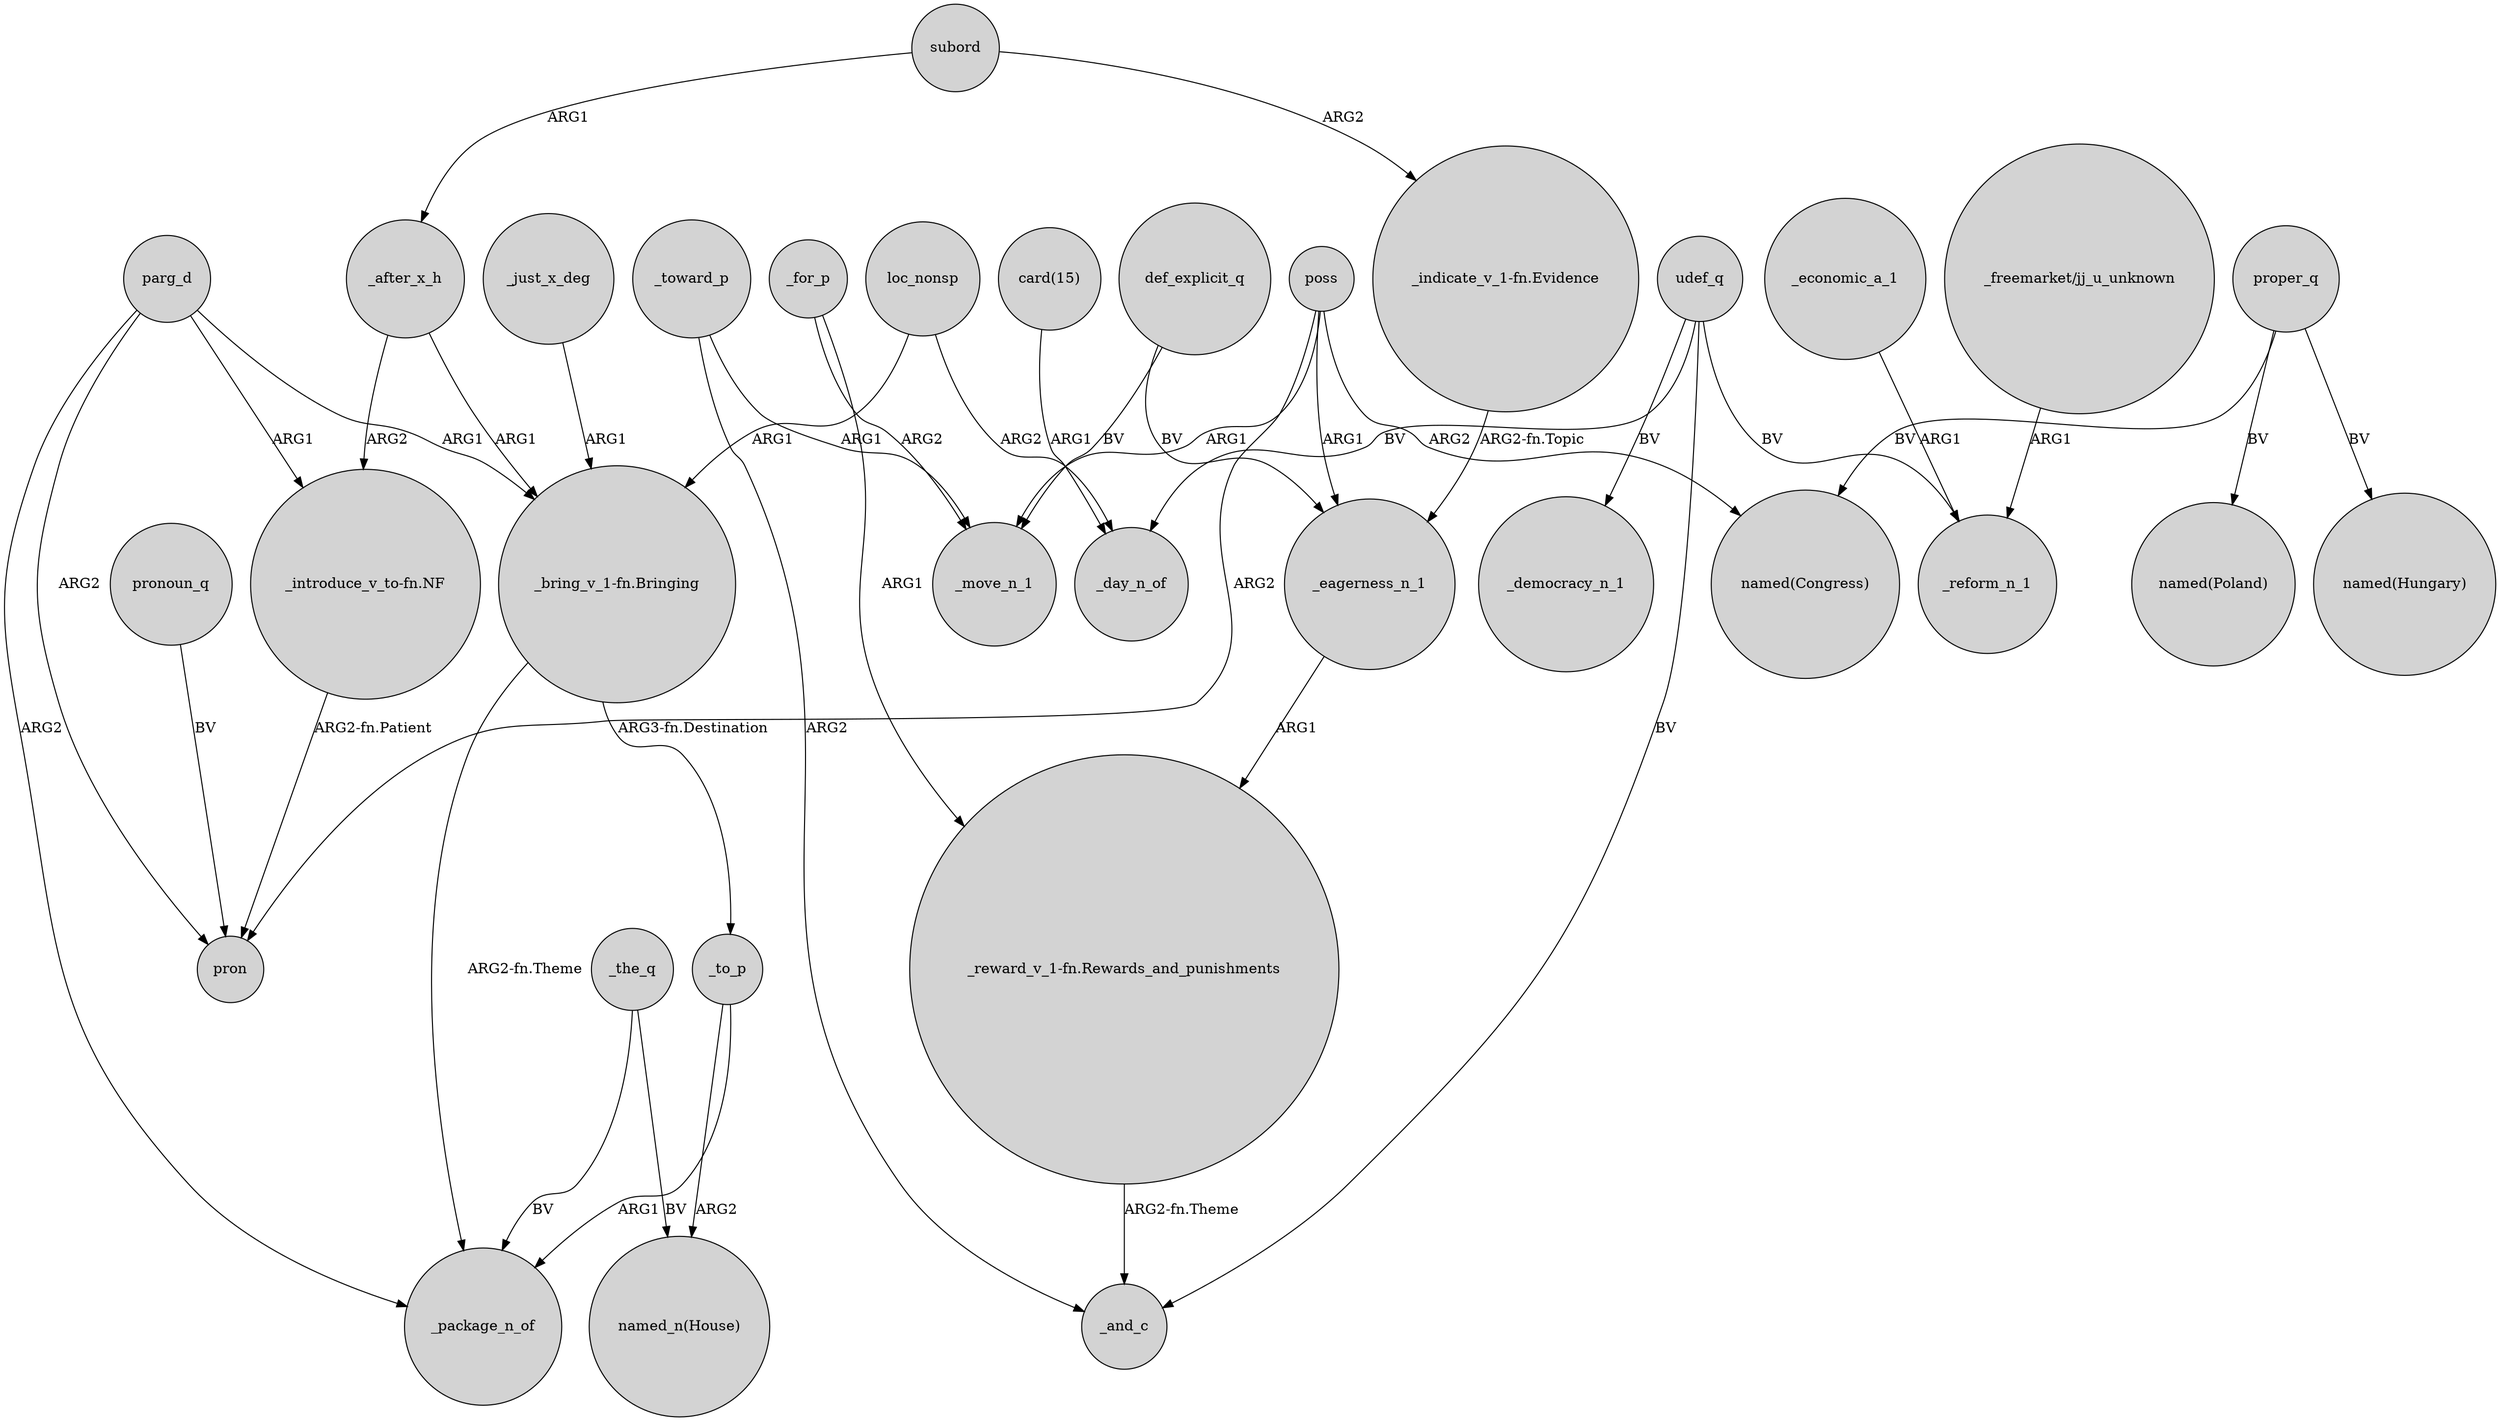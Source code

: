 digraph {
	node [shape=circle style=filled]
	"_reward_v_1-fn.Rewards_and_punishments" -> _and_c [label="ARG2-fn.Theme"]
	_toward_p -> _move_n_1 [label=ARG1]
	_the_q -> _package_n_of [label=BV]
	_after_x_h -> "_bring_v_1-fn.Bringing" [label=ARG1]
	poss -> pron [label=ARG2]
	poss -> _eagerness_n_1 [label=ARG1]
	"_introduce_v_to-fn.NF" -> pron [label="ARG2-fn.Patient"]
	loc_nonsp -> "_bring_v_1-fn.Bringing" [label=ARG1]
	_just_x_deg -> "_bring_v_1-fn.Bringing" [label=ARG1]
	_to_p -> _package_n_of [label=ARG1]
	_eagerness_n_1 -> "_reward_v_1-fn.Rewards_and_punishments" [label=ARG1]
	udef_q -> _day_n_of [label=BV]
	"_bring_v_1-fn.Bringing" -> _to_p [label="ARG3-fn.Destination"]
	_economic_a_1 -> _reform_n_1 [label=ARG1]
	_toward_p -> _and_c [label=ARG2]
	_the_q -> "named_n(House)" [label=BV]
	proper_q -> "named(Congress)" [label=BV]
	_for_p -> _move_n_1 [label=ARG2]
	parg_d -> pron [label=ARG2]
	proper_q -> "named(Poland)" [label=BV]
	udef_q -> _reform_n_1 [label=BV]
	"_freemarket/jj_u_unknown" -> _reform_n_1 [label=ARG1]
	pronoun_q -> pron [label=BV]
	parg_d -> "_bring_v_1-fn.Bringing" [label=ARG1]
	udef_q -> _democracy_n_1 [label=BV]
	"card(15)" -> _day_n_of [label=ARG1]
	parg_d -> _package_n_of [label=ARG2]
	def_explicit_q -> _eagerness_n_1 [label=BV]
	parg_d -> "_introduce_v_to-fn.NF" [label=ARG1]
	def_explicit_q -> _move_n_1 [label=BV]
	loc_nonsp -> _day_n_of [label=ARG2]
	"_bring_v_1-fn.Bringing" -> _package_n_of [label="ARG2-fn.Theme"]
	"_indicate_v_1-fn.Evidence" -> _eagerness_n_1 [label="ARG2-fn.Topic"]
	proper_q -> "named(Hungary)" [label=BV]
	_for_p -> "_reward_v_1-fn.Rewards_and_punishments" [label=ARG1]
	poss -> "named(Congress)" [label=ARG2]
	_to_p -> "named_n(House)" [label=ARG2]
	subord -> "_indicate_v_1-fn.Evidence" [label=ARG2]
	poss -> _move_n_1 [label=ARG1]
	udef_q -> _and_c [label=BV]
	subord -> _after_x_h [label=ARG1]
	_after_x_h -> "_introduce_v_to-fn.NF" [label=ARG2]
}
